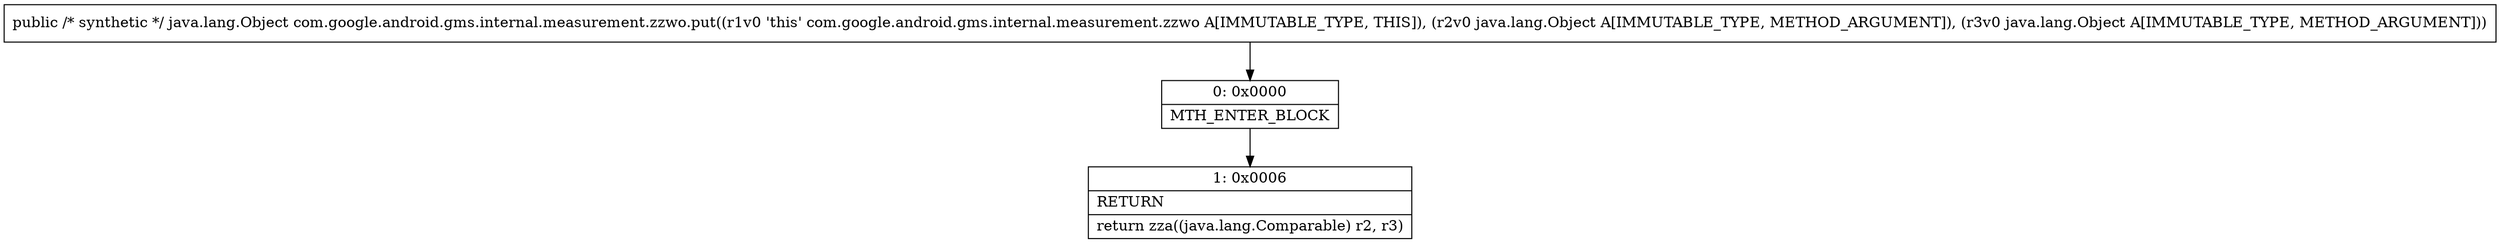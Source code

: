 digraph "CFG forcom.google.android.gms.internal.measurement.zzwo.put(Ljava\/lang\/Object;Ljava\/lang\/Object;)Ljava\/lang\/Object;" {
Node_0 [shape=record,label="{0\:\ 0x0000|MTH_ENTER_BLOCK\l}"];
Node_1 [shape=record,label="{1\:\ 0x0006|RETURN\l|return zza((java.lang.Comparable) r2, r3)\l}"];
MethodNode[shape=record,label="{public \/* synthetic *\/ java.lang.Object com.google.android.gms.internal.measurement.zzwo.put((r1v0 'this' com.google.android.gms.internal.measurement.zzwo A[IMMUTABLE_TYPE, THIS]), (r2v0 java.lang.Object A[IMMUTABLE_TYPE, METHOD_ARGUMENT]), (r3v0 java.lang.Object A[IMMUTABLE_TYPE, METHOD_ARGUMENT])) }"];
MethodNode -> Node_0;
Node_0 -> Node_1;
}

